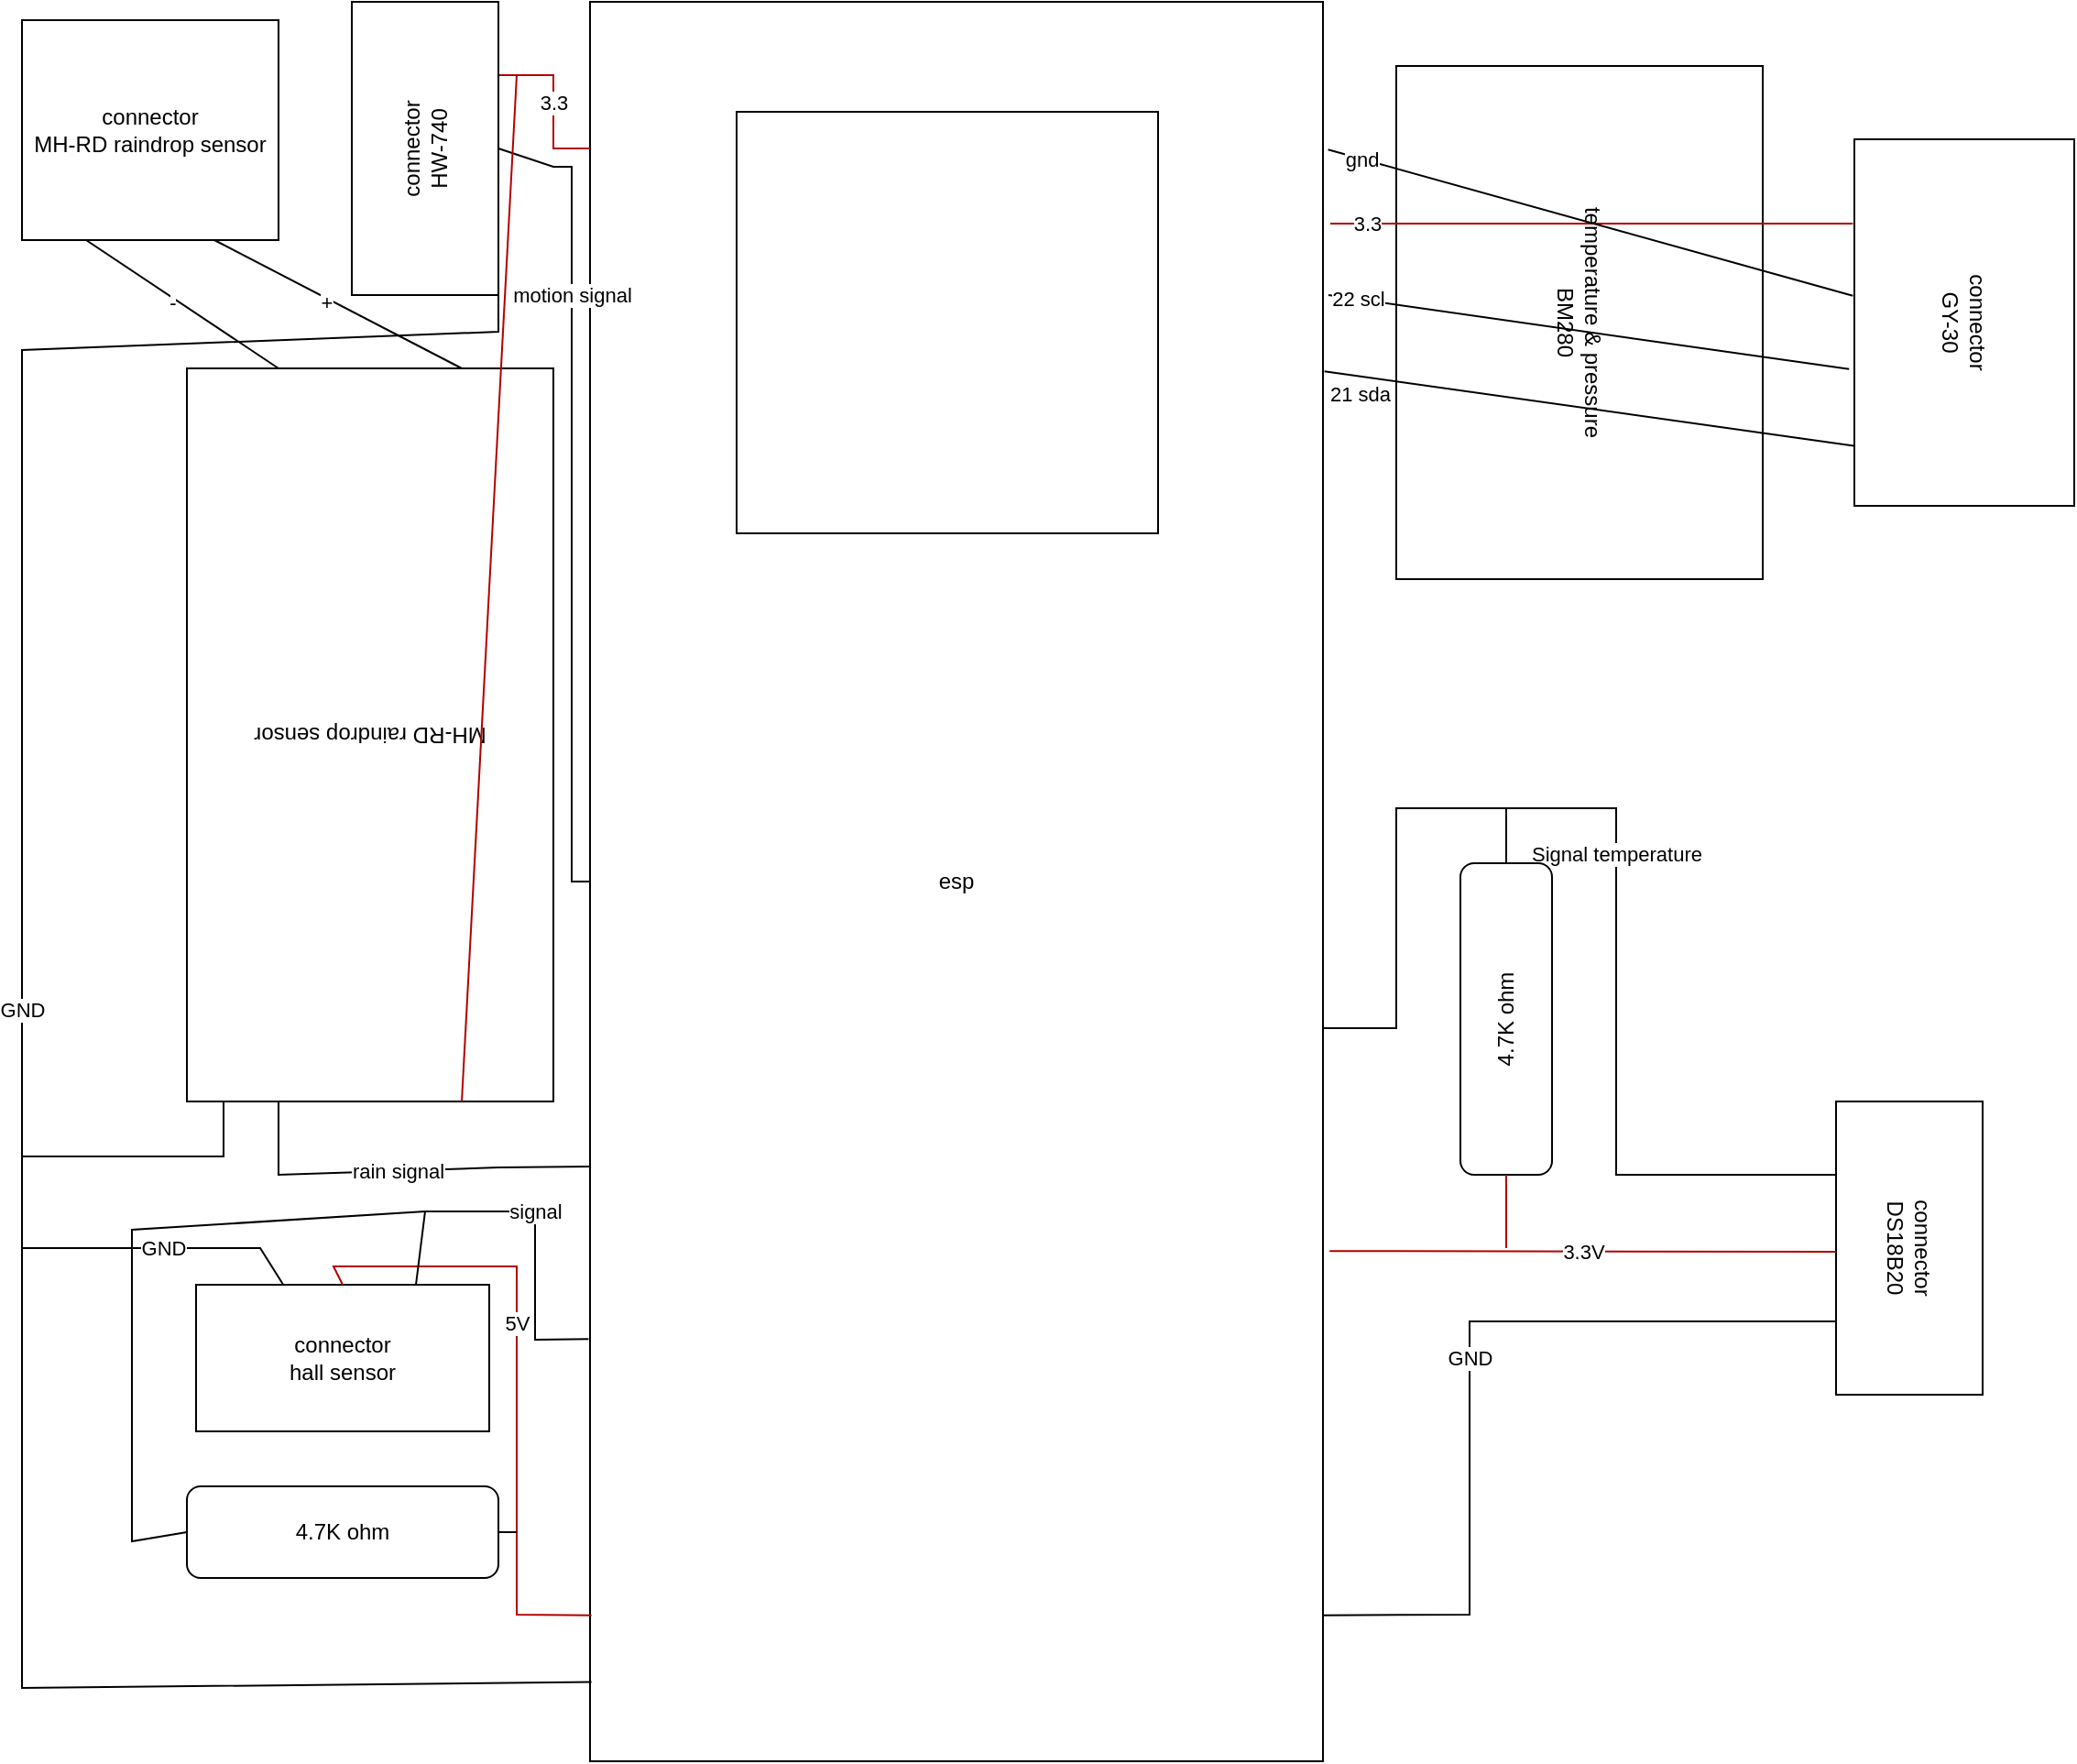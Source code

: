 <mxfile version="14.1.8" type="device" pages="2"><diagram name="ESP32" id="7e0a89b8-554c-2b80-1dc8-d5c74ca68de4"><mxGraphModel dx="2433" dy="1977" grid="1" gridSize="10" guides="1" tooltips="1" connect="1" arrows="1" fold="1" page="1" pageScale="1" pageWidth="1100" pageHeight="850" background="none" math="0" shadow="0"><root><mxCell id="0"/><mxCell id="1" parent="0"/><mxCell id="CY1bHmVIDvM1SkRMgTlF-22" value="temperature &amp;amp; pressure&lt;br&gt;BM280" style="rounded=0;whiteSpace=wrap;html=1;rotation=90;" parent="1" vertex="1"><mxGeometry x="240" y="-125" width="280" height="200" as="geometry"/></mxCell><mxCell id="CY1bHmVIDvM1SkRMgTlF-55" value="connector&lt;br&gt;hall sensor" style="rounded=0;whiteSpace=wrap;html=1;rotation=0;" parent="1" vertex="1"><mxGeometry x="-375" y="500" width="160" height="80" as="geometry"/></mxCell><mxCell id="CY1bHmVIDvM1SkRMgTlF-52" value="4.7K ohm" style="rounded=1;whiteSpace=wrap;html=1;rotation=0;" parent="1" vertex="1"><mxGeometry x="-380" y="610" width="170" height="50" as="geometry"/></mxCell><mxCell id="CY1bHmVIDvM1SkRMgTlF-2" value="" style="endArrow=none;html=1;rounded=0;entryX=0.75;entryY=1;entryDx=0;entryDy=0;exitX=0.25;exitY=1;exitDx=0;exitDy=0;" parent="1" source="CY1bHmVIDvM1SkRMgTlF-48" target="CY1bHmVIDvM1SkRMgTlF-47" edge="1"><mxGeometry width="50" height="50" relative="1" as="geometry"><mxPoint x="-420" y="400" as="sourcePoint"/><mxPoint x="-618" y="360" as="targetPoint"/></mxGeometry></mxCell><mxCell id="CY1bHmVIDvM1SkRMgTlF-4" value="-" style="edgeLabel;html=1;align=center;verticalAlign=middle;resizable=0;points=[];" parent="CY1bHmVIDvM1SkRMgTlF-2" vertex="1" connectable="0"><mxGeometry x="-0.084" y="-2" relative="1" as="geometry"><mxPoint as="offset"/></mxGeometry></mxCell><mxCell id="CY1bHmVIDvM1SkRMgTlF-3" value="" style="endArrow=none;html=1;rounded=0;entryX=0.25;entryY=1;entryDx=0;entryDy=0;exitX=0.75;exitY=1;exitDx=0;exitDy=0;" parent="1" source="CY1bHmVIDvM1SkRMgTlF-48" target="CY1bHmVIDvM1SkRMgTlF-47" edge="1"><mxGeometry width="50" height="50" relative="1" as="geometry"><mxPoint x="-520" y="400" as="sourcePoint"/><mxPoint x="-620" y="400" as="targetPoint"/></mxGeometry></mxCell><mxCell id="CY1bHmVIDvM1SkRMgTlF-5" value="+" style="edgeLabel;html=1;align=center;verticalAlign=middle;resizable=0;points=[];" parent="CY1bHmVIDvM1SkRMgTlF-3" vertex="1" connectable="0"><mxGeometry x="-0.078" y="-2" relative="1" as="geometry"><mxPoint as="offset"/></mxGeometry></mxCell><mxCell id="CY1bHmVIDvM1SkRMgTlF-6" value="esp&lt;br&gt;" style="rounded=0;whiteSpace=wrap;html=1;" parent="1" vertex="1"><mxGeometry x="-160" y="-200" width="400" height="960" as="geometry"/></mxCell><mxCell id="CY1bHmVIDvM1SkRMgTlF-10" value="3.3" style="endArrow=none;html=1;rounded=0;fillColor=#e51400;strokeColor=#B20000;exitX=0.23;exitY=1.007;exitDx=0;exitDy=0;exitPerimeter=0;" parent="1" source="CY1bHmVIDvM1SkRMgTlF-31" edge="1"><mxGeometry x="0.862" width="50" height="50" relative="1" as="geometry"><mxPoint x="960" y="-81" as="sourcePoint"/><mxPoint x="244" y="-79" as="targetPoint"/><Array as="points"><mxPoint x="330" y="-79"/><mxPoint x="290" y="-79"/></Array><mxPoint as="offset"/></mxGeometry></mxCell><mxCell id="CY1bHmVIDvM1SkRMgTlF-11" value="21 sda" style="endArrow=none;html=1;rounded=0;entryX=1.002;entryY=0.21;entryDx=0;entryDy=0;exitX=0.837;exitY=0.996;exitDx=0;exitDy=0;exitPerimeter=0;entryPerimeter=0;" parent="1" source="CY1bHmVIDvM1SkRMgTlF-31" target="CY1bHmVIDvM1SkRMgTlF-6" edge="1"><mxGeometry x="0.859" y="10" width="50" height="50" relative="1" as="geometry"><mxPoint x="920" y="40" as="sourcePoint"/><mxPoint x="-270" y="250" as="targetPoint"/><mxPoint as="offset"/></mxGeometry></mxCell><mxCell id="CY1bHmVIDvM1SkRMgTlF-12" value="" style="whiteSpace=wrap;html=1;aspect=fixed;" parent="1" vertex="1"><mxGeometry x="-80" y="-140" width="230" height="230" as="geometry"/></mxCell><mxCell id="CY1bHmVIDvM1SkRMgTlF-13" value="gnd" style="endArrow=none;html=1;rounded=0;exitX=0.427;exitY=1.007;exitDx=0;exitDy=0;exitPerimeter=0;entryX=1.007;entryY=0.084;entryDx=0;entryDy=0;entryPerimeter=0;" parent="1" source="CY1bHmVIDvM1SkRMgTlF-31" target="CY1bHmVIDvM1SkRMgTlF-6" edge="1"><mxGeometry x="0.869" width="50" height="50" relative="1" as="geometry"><mxPoint x="920" y="-40" as="sourcePoint"/><mxPoint x="350" y="-220" as="targetPoint"/><mxPoint as="offset"/></mxGeometry></mxCell><mxCell id="CY1bHmVIDvM1SkRMgTlF-16" value="Signal temperature" style="endArrow=none;html=1;rounded=0;" parent="1" edge="1"><mxGeometry width="50" height="50" relative="1" as="geometry"><mxPoint x="240" y="360" as="sourcePoint"/><mxPoint x="530" y="440" as="targetPoint"/><Array as="points"><mxPoint x="280" y="360"/><mxPoint x="280" y="240"/><mxPoint x="400" y="240"/><mxPoint x="400" y="440"/></Array></mxGeometry></mxCell><mxCell id="CY1bHmVIDvM1SkRMgTlF-31" value="connector&lt;br&gt;GY-30" style="rounded=0;whiteSpace=wrap;html=1;rotation=90;" parent="1" vertex="1"><mxGeometry x="490" y="-85" width="200" height="120" as="geometry"/></mxCell><mxCell id="CY1bHmVIDvM1SkRMgTlF-32" value="4.7K ohm" style="rounded=1;whiteSpace=wrap;html=1;rotation=-90;" parent="1" vertex="1"><mxGeometry x="255" y="330" width="170" height="50" as="geometry"/></mxCell><mxCell id="CY1bHmVIDvM1SkRMgTlF-34" value="connector&lt;br&gt;DS18B20" style="rounded=0;whiteSpace=wrap;html=1;rotation=90;" parent="1" vertex="1"><mxGeometry x="480" y="440" width="160" height="80" as="geometry"/></mxCell><mxCell id="CY1bHmVIDvM1SkRMgTlF-36" value="GND" style="endArrow=none;html=1;rounded=0;exitX=1;exitY=0.917;exitDx=0;exitDy=0;exitPerimeter=0;" parent="1" source="CY1bHmVIDvM1SkRMgTlF-6" edge="1"><mxGeometry width="50" height="50" relative="1" as="geometry"><mxPoint x="270" y="670" as="sourcePoint"/><mxPoint x="520" y="520" as="targetPoint"/><Array as="points"><mxPoint x="320" y="680"/><mxPoint x="320" y="520"/></Array></mxGeometry></mxCell><mxCell id="CY1bHmVIDvM1SkRMgTlF-37" value="3.3V" style="endArrow=none;html=1;rounded=0;exitX=1.009;exitY=0.71;exitDx=0;exitDy=0;exitPerimeter=0;fillColor=#e51400;strokeColor=#B20000;" parent="1" source="CY1bHmVIDvM1SkRMgTlF-6" edge="1"><mxGeometry width="50" height="50" relative="1" as="geometry"><mxPoint x="410" y="600" as="sourcePoint"/><mxPoint x="520" y="482" as="targetPoint"/></mxGeometry></mxCell><mxCell id="CY1bHmVIDvM1SkRMgTlF-38" value="" style="endArrow=none;html=1;rounded=0;entryX=0;entryY=0.5;entryDx=0;entryDy=0;fillColor=#e51400;strokeColor=#B20000;" parent="1" target="CY1bHmVIDvM1SkRMgTlF-32" edge="1"><mxGeometry width="50" height="50" relative="1" as="geometry"><mxPoint x="340" y="480" as="sourcePoint"/><mxPoint x="440" y="390" as="targetPoint"/></mxGeometry></mxCell><mxCell id="CY1bHmVIDvM1SkRMgTlF-39" value="" style="endArrow=none;html=1;rounded=0;exitX=1;exitY=0.5;exitDx=0;exitDy=0;" parent="1" source="CY1bHmVIDvM1SkRMgTlF-32" edge="1"><mxGeometry width="50" height="50" relative="1" as="geometry"><mxPoint x="380" y="320" as="sourcePoint"/><mxPoint x="340" y="240" as="targetPoint"/></mxGeometry></mxCell><mxCell id="CY1bHmVIDvM1SkRMgTlF-40" value="motion signal" style="endArrow=none;html=1;rounded=0;entryX=0;entryY=0.5;entryDx=0;entryDy=0;exitX=0.5;exitY=1;exitDx=0;exitDy=0;" parent="1" source="CY1bHmVIDvM1SkRMgTlF-43" target="CY1bHmVIDvM1SkRMgTlF-6" edge="1"><mxGeometry x="-0.494" width="50" height="50" relative="1" as="geometry"><mxPoint x="-360" y="280" as="sourcePoint"/><mxPoint x="-380" y="390" as="targetPoint"/><Array as="points"><mxPoint x="-180" y="-110"/><mxPoint x="-170" y="-110"/><mxPoint x="-170" y="280"/></Array><mxPoint as="offset"/></mxGeometry></mxCell><mxCell id="CY1bHmVIDvM1SkRMgTlF-41" value="3.3" style="endArrow=none;html=1;rounded=0;fillColor=#e51400;strokeColor=#B20000;entryX=0.75;entryY=1;entryDx=0;entryDy=0;" parent="1" target="CY1bHmVIDvM1SkRMgTlF-43" edge="1"><mxGeometry width="50" height="50" relative="1" as="geometry"><mxPoint x="-160" y="-120" as="sourcePoint"/><mxPoint x="-360" y="240" as="targetPoint"/><Array as="points"><mxPoint x="-180" y="-120"/><mxPoint x="-180" y="-160"/></Array></mxGeometry></mxCell><mxCell id="CY1bHmVIDvM1SkRMgTlF-42" value="GND" style="endArrow=none;html=1;rounded=0;entryX=0.002;entryY=0.955;entryDx=0;entryDy=0;entryPerimeter=0;exitX=0.25;exitY=1;exitDx=0;exitDy=0;" parent="1" source="CY1bHmVIDvM1SkRMgTlF-43" target="CY1bHmVIDvM1SkRMgTlF-6" edge="1"><mxGeometry width="50" height="50" relative="1" as="geometry"><mxPoint x="-360" y="320" as="sourcePoint"/><mxPoint x="-240" y="670" as="targetPoint"/><Array as="points"><mxPoint x="-210" y="-20"/><mxPoint x="-470" y="-10"/><mxPoint x="-470" y="290"/><mxPoint x="-470" y="550"/><mxPoint x="-470" y="720"/></Array></mxGeometry></mxCell><mxCell id="CY1bHmVIDvM1SkRMgTlF-43" value="connector&lt;br&gt;HW-740" style="rounded=0;whiteSpace=wrap;html=1;rotation=-90;" parent="1" vertex="1"><mxGeometry x="-330" y="-160" width="160" height="80" as="geometry"/></mxCell><mxCell id="CY1bHmVIDvM1SkRMgTlF-46" value="rain signal" style="endArrow=none;html=1;rounded=0;entryX=0;entryY=0.662;entryDx=0;entryDy=0;entryPerimeter=0;exitX=0.75;exitY=0;exitDx=0;exitDy=0;" parent="1" source="CY1bHmVIDvM1SkRMgTlF-47" target="CY1bHmVIDvM1SkRMgTlF-6" edge="1"><mxGeometry width="50" height="50" relative="1" as="geometry"><mxPoint x="-440" y="560" as="sourcePoint"/><mxPoint x="-390" y="510" as="targetPoint"/><Array as="points"><mxPoint x="-330" y="440"/><mxPoint x="-210" y="436"/></Array></mxGeometry></mxCell><mxCell id="CY1bHmVIDvM1SkRMgTlF-47" value="MH-RD raindrop sensor" style="rounded=0;whiteSpace=wrap;html=1;rotation=-180;" parent="1" vertex="1"><mxGeometry x="-380" width="200" height="400" as="geometry"/></mxCell><mxCell id="CY1bHmVIDvM1SkRMgTlF-48" value="connector&lt;br&gt;MH-RD raindrop sensor" style="rounded=0;whiteSpace=wrap;html=1;rotation=0;" parent="1" vertex="1"><mxGeometry x="-470" y="-190" width="140" height="120" as="geometry"/></mxCell><mxCell id="CY1bHmVIDvM1SkRMgTlF-49" value="5V" style="endArrow=none;html=1;rounded=0;entryX=0.002;entryY=0.917;entryDx=0;entryDy=0;entryPerimeter=0;fillColor=#e51400;strokeColor=#B20000;exitX=0.5;exitY=0;exitDx=0;exitDy=0;" parent="1" source="CY1bHmVIDvM1SkRMgTlF-55" target="CY1bHmVIDvM1SkRMgTlF-6" edge="1"><mxGeometry x="-0.169" width="50" height="50" relative="1" as="geometry"><mxPoint x="-240" y="920" as="sourcePoint"/><mxPoint x="-280" y="710" as="targetPoint"/><Array as="points"><mxPoint x="-300" y="490"/><mxPoint x="-200" y="490"/><mxPoint x="-200" y="680"/></Array><mxPoint as="offset"/></mxGeometry></mxCell><mxCell id="CY1bHmVIDvM1SkRMgTlF-53" value="" style="endArrow=none;html=1;rounded=0;exitX=1;exitY=0.5;exitDx=0;exitDy=0;" parent="1" source="CY1bHmVIDvM1SkRMgTlF-52" edge="1"><mxGeometry width="50" height="50" relative="1" as="geometry"><mxPoint x="-40" y="910" as="sourcePoint"/><mxPoint x="-200" y="635" as="targetPoint"/></mxGeometry></mxCell><mxCell id="CY1bHmVIDvM1SkRMgTlF-54" value="" style="endArrow=none;html=1;rounded=0;entryX=0;entryY=0.5;entryDx=0;entryDy=0;" parent="1" target="CY1bHmVIDvM1SkRMgTlF-52" edge="1"><mxGeometry width="50" height="50" relative="1" as="geometry"><mxPoint x="-250" y="460" as="sourcePoint"/><mxPoint x="-60" y="930" as="targetPoint"/><Array as="points"><mxPoint x="-410" y="470"/><mxPoint x="-410" y="640"/></Array></mxGeometry></mxCell><mxCell id="CY1bHmVIDvM1SkRMgTlF-56" value="signal" style="endArrow=none;html=1;rounded=0;entryX=-0.002;entryY=0.76;entryDx=0;entryDy=0;entryPerimeter=0;exitX=0.75;exitY=0;exitDx=0;exitDy=0;" parent="1" source="CY1bHmVIDvM1SkRMgTlF-55" target="CY1bHmVIDvM1SkRMgTlF-6" edge="1"><mxGeometry width="50" height="50" relative="1" as="geometry"><mxPoint x="-200" y="590" as="sourcePoint"/><mxPoint x="-150" y="540" as="targetPoint"/><Array as="points"><mxPoint x="-250" y="460"/><mxPoint x="-190" y="460"/><mxPoint x="-190" y="530"/></Array></mxGeometry></mxCell><mxCell id="CY1bHmVIDvM1SkRMgTlF-57" value="GND" style="endArrow=none;html=1;rounded=0;entryX=0.297;entryY=-0.001;entryDx=0;entryDy=0;entryPerimeter=0;" parent="1" target="CY1bHmVIDvM1SkRMgTlF-55" edge="1"><mxGeometry width="50" height="50" relative="1" as="geometry"><mxPoint x="-470" y="480" as="sourcePoint"/><mxPoint x="-370" y="490" as="targetPoint"/><Array as="points"><mxPoint x="-340" y="480"/></Array></mxGeometry></mxCell><mxCell id="CY1bHmVIDvM1SkRMgTlF-58" value="" style="endArrow=none;html=1;rounded=0;exitX=0.25;exitY=0;exitDx=0;exitDy=0;fillColor=#e51400;strokeColor=#B20000;" parent="1" source="CY1bHmVIDvM1SkRMgTlF-47" edge="1"><mxGeometry width="50" height="50" relative="1" as="geometry"><mxPoint x="-110" y="210" as="sourcePoint"/><mxPoint x="-200" y="-160" as="targetPoint"/></mxGeometry></mxCell><mxCell id="CY1bHmVIDvM1SkRMgTlF-59" value="" style="endArrow=none;html=1;rounded=0;" parent="1" edge="1"><mxGeometry width="50" height="50" relative="1" as="geometry"><mxPoint x="-470" y="430" as="sourcePoint"/><mxPoint x="-360" y="400" as="targetPoint"/><Array as="points"><mxPoint x="-360" y="430"/></Array></mxGeometry></mxCell><mxCell id="CY1bHmVIDvM1SkRMgTlF-60" value="" style="endArrow=none;html=1;rounded=0;exitX=0.627;exitY=1.024;exitDx=0;exitDy=0;exitPerimeter=0;" parent="1" source="CY1bHmVIDvM1SkRMgTlF-31" edge="1"><mxGeometry width="50" height="50" relative="1" as="geometry"><mxPoint x="640.96" y="5.2" as="sourcePoint"/><mxPoint x="243" y="-40" as="targetPoint"/></mxGeometry></mxCell><mxCell id="dKVAYmI0M7pMGqQE5niH-1" value="22 scl" style="edgeLabel;html=1;align=center;verticalAlign=middle;resizable=0;points=[];" parent="CY1bHmVIDvM1SkRMgTlF-60" vertex="1" connectable="0"><mxGeometry x="0.887" relative="1" as="geometry"><mxPoint as="offset"/></mxGeometry></mxCell></root></mxGraphModel></diagram><diagram name="ESB8266" id="w_fiaCtDls2N3LQH7PnC"><mxGraphModel dx="2765" dy="2172" grid="1" gridSize="10" guides="1" tooltips="1" connect="1" arrows="1" fold="1" page="1" pageScale="1" pageWidth="1100" pageHeight="850" background="none" math="0" shadow="0"><root><mxCell id="G-xLUb_2jXpP_YN_U0NL-0"/><mxCell id="G-xLUb_2jXpP_YN_U0NL-1" parent="G-xLUb_2jXpP_YN_U0NL-0"/><mxCell id="G-xLUb_2jXpP_YN_U0NL-25" value="connector&lt;br&gt;HW-740" style="rounded=0;whiteSpace=wrap;html=1;rotation=-90;align=center;verticalAlign=top;" vertex="1" parent="G-xLUb_2jXpP_YN_U0NL-1"><mxGeometry x="-360" y="-180" width="160" height="80" as="geometry"/></mxCell><mxCell id="G-xLUb_2jXpP_YN_U0NL-2" value="temperature &amp;amp; pressure&lt;br&gt;BM280" style="rounded=0;whiteSpace=wrap;html=1;rotation=90;" vertex="1" parent="G-xLUb_2jXpP_YN_U0NL-1"><mxGeometry x="240" y="-125" width="280" height="200" as="geometry"/></mxCell><mxCell id="G-xLUb_2jXpP_YN_U0NL-3" value="connector&lt;br&gt;hall sensor" style="rounded=0;whiteSpace=wrap;html=1;rotation=0;" vertex="1" parent="G-xLUb_2jXpP_YN_U0NL-1"><mxGeometry x="-375" y="500" width="160" height="80" as="geometry"/></mxCell><mxCell id="G-xLUb_2jXpP_YN_U0NL-4" value="4.7K ohm" style="rounded=1;whiteSpace=wrap;html=1;rotation=0;" vertex="1" parent="G-xLUb_2jXpP_YN_U0NL-1"><mxGeometry x="-380" y="610" width="170" height="50" as="geometry"/></mxCell><mxCell id="G-xLUb_2jXpP_YN_U0NL-5" value="" style="endArrow=none;html=1;rounded=0;entryX=0.75;entryY=1;entryDx=0;entryDy=0;exitX=0.25;exitY=1;exitDx=0;exitDy=0;" edge="1" parent="G-xLUb_2jXpP_YN_U0NL-1" source="G-xLUb_2jXpP_YN_U0NL-28" target="G-xLUb_2jXpP_YN_U0NL-27"><mxGeometry width="50" height="50" relative="1" as="geometry"><mxPoint x="-420" y="400" as="sourcePoint"/><mxPoint x="-618" y="360" as="targetPoint"/></mxGeometry></mxCell><mxCell id="G-xLUb_2jXpP_YN_U0NL-6" value="-" style="edgeLabel;html=1;align=center;verticalAlign=middle;resizable=0;points=[];" vertex="1" connectable="0" parent="G-xLUb_2jXpP_YN_U0NL-5"><mxGeometry x="-0.084" y="-2" relative="1" as="geometry"><mxPoint as="offset"/></mxGeometry></mxCell><mxCell id="G-xLUb_2jXpP_YN_U0NL-7" value="" style="endArrow=none;html=1;rounded=0;entryX=0.25;entryY=1;entryDx=0;entryDy=0;exitX=0.75;exitY=1;exitDx=0;exitDy=0;" edge="1" parent="G-xLUb_2jXpP_YN_U0NL-1" source="G-xLUb_2jXpP_YN_U0NL-28" target="G-xLUb_2jXpP_YN_U0NL-27"><mxGeometry width="50" height="50" relative="1" as="geometry"><mxPoint x="-520" y="400" as="sourcePoint"/><mxPoint x="-620" y="400" as="targetPoint"/></mxGeometry></mxCell><mxCell id="G-xLUb_2jXpP_YN_U0NL-8" value="+" style="edgeLabel;html=1;align=center;verticalAlign=middle;resizable=0;points=[];" vertex="1" connectable="0" parent="G-xLUb_2jXpP_YN_U0NL-7"><mxGeometry x="-0.078" y="-2" relative="1" as="geometry"><mxPoint as="offset"/></mxGeometry></mxCell><mxCell id="G-xLUb_2jXpP_YN_U0NL-9" value="esp&lt;br&gt;" style="rounded=0;whiteSpace=wrap;html=1;" vertex="1" parent="G-xLUb_2jXpP_YN_U0NL-1"><mxGeometry x="-160" y="-200" width="400" height="960" as="geometry"/></mxCell><mxCell id="G-xLUb_2jXpP_YN_U0NL-10" value="3.3" style="endArrow=none;html=1;rounded=0;fillColor=#e51400;strokeColor=#B20000;exitX=0.23;exitY=1.007;exitDx=0;exitDy=0;exitPerimeter=0;" edge="1" parent="G-xLUb_2jXpP_YN_U0NL-1" source="G-xLUb_2jXpP_YN_U0NL-15"><mxGeometry x="0.862" width="50" height="50" relative="1" as="geometry"><mxPoint x="960" y="-81" as="sourcePoint"/><mxPoint x="244" y="-79" as="targetPoint"/><Array as="points"><mxPoint x="330" y="-79"/><mxPoint x="290" y="-79"/></Array><mxPoint as="offset"/></mxGeometry></mxCell><mxCell id="G-xLUb_2jXpP_YN_U0NL-11" value="19/D2 sda" style="endArrow=none;html=1;rounded=0;entryX=1.002;entryY=0.21;entryDx=0;entryDy=0;exitX=0.837;exitY=0.996;exitDx=0;exitDy=0;exitPerimeter=0;entryPerimeter=0;" edge="1" parent="G-xLUb_2jXpP_YN_U0NL-1" source="G-xLUb_2jXpP_YN_U0NL-15" target="G-xLUb_2jXpP_YN_U0NL-9"><mxGeometry x="0.93" y="7" width="50" height="50" relative="1" as="geometry"><mxPoint x="920" y="40" as="sourcePoint"/><mxPoint x="-270" y="250" as="targetPoint"/><mxPoint as="offset"/></mxGeometry></mxCell><mxCell id="G-xLUb_2jXpP_YN_U0NL-12" value="" style="whiteSpace=wrap;html=1;aspect=fixed;" vertex="1" parent="G-xLUb_2jXpP_YN_U0NL-1"><mxGeometry x="-80" y="-140" width="230" height="230" as="geometry"/></mxCell><mxCell id="G-xLUb_2jXpP_YN_U0NL-13" value="gnd" style="endArrow=none;html=1;rounded=0;exitX=0.427;exitY=1.007;exitDx=0;exitDy=0;exitPerimeter=0;entryX=1.007;entryY=0.084;entryDx=0;entryDy=0;entryPerimeter=0;" edge="1" parent="G-xLUb_2jXpP_YN_U0NL-1" source="G-xLUb_2jXpP_YN_U0NL-15" target="G-xLUb_2jXpP_YN_U0NL-9"><mxGeometry x="0.869" width="50" height="50" relative="1" as="geometry"><mxPoint x="920" y="-40" as="sourcePoint"/><mxPoint x="350" y="-220" as="targetPoint"/><mxPoint as="offset"/></mxGeometry></mxCell><mxCell id="G-xLUb_2jXpP_YN_U0NL-14" value="16/D8 Signal temperature" style="endArrow=none;html=1;rounded=0;" edge="1" parent="G-xLUb_2jXpP_YN_U0NL-1"><mxGeometry x="-0.279" y="10" width="50" height="50" relative="1" as="geometry"><mxPoint x="240" y="360" as="sourcePoint"/><mxPoint x="530" y="440" as="targetPoint"/><Array as="points"><mxPoint x="280" y="360"/><mxPoint x="280" y="240"/><mxPoint x="400" y="240"/><mxPoint x="400" y="440"/></Array><mxPoint as="offset"/></mxGeometry></mxCell><mxCell id="G-xLUb_2jXpP_YN_U0NL-15" value="connector&lt;br&gt;GY-30" style="rounded=0;whiteSpace=wrap;html=1;rotation=90;" vertex="1" parent="G-xLUb_2jXpP_YN_U0NL-1"><mxGeometry x="490" y="-85" width="200" height="120" as="geometry"/></mxCell><mxCell id="G-xLUb_2jXpP_YN_U0NL-16" value="4.7K ohm" style="rounded=1;whiteSpace=wrap;html=1;rotation=-90;" vertex="1" parent="G-xLUb_2jXpP_YN_U0NL-1"><mxGeometry x="255" y="330" width="170" height="50" as="geometry"/></mxCell><mxCell id="G-xLUb_2jXpP_YN_U0NL-17" value="connector&lt;br&gt;DS18B20" style="rounded=0;whiteSpace=wrap;html=1;rotation=90;" vertex="1" parent="G-xLUb_2jXpP_YN_U0NL-1"><mxGeometry x="480" y="440" width="160" height="80" as="geometry"/></mxCell><mxCell id="G-xLUb_2jXpP_YN_U0NL-18" value="GND" style="endArrow=none;html=1;rounded=0;exitX=1;exitY=0.917;exitDx=0;exitDy=0;exitPerimeter=0;" edge="1" parent="G-xLUb_2jXpP_YN_U0NL-1" source="G-xLUb_2jXpP_YN_U0NL-9"><mxGeometry width="50" height="50" relative="1" as="geometry"><mxPoint x="270" y="670" as="sourcePoint"/><mxPoint x="520" y="520" as="targetPoint"/><Array as="points"><mxPoint x="320" y="680"/><mxPoint x="320" y="520"/></Array></mxGeometry></mxCell><mxCell id="G-xLUb_2jXpP_YN_U0NL-19" value="3.3V" style="endArrow=none;html=1;rounded=0;exitX=1.009;exitY=0.71;exitDx=0;exitDy=0;exitPerimeter=0;fillColor=#e51400;strokeColor=#B20000;" edge="1" parent="G-xLUb_2jXpP_YN_U0NL-1" source="G-xLUb_2jXpP_YN_U0NL-9"><mxGeometry width="50" height="50" relative="1" as="geometry"><mxPoint x="410" y="600" as="sourcePoint"/><mxPoint x="520" y="482" as="targetPoint"/></mxGeometry></mxCell><mxCell id="G-xLUb_2jXpP_YN_U0NL-20" value="" style="endArrow=none;html=1;rounded=0;entryX=0;entryY=0.5;entryDx=0;entryDy=0;fillColor=#e51400;strokeColor=#B20000;" edge="1" parent="G-xLUb_2jXpP_YN_U0NL-1" target="G-xLUb_2jXpP_YN_U0NL-16"><mxGeometry width="50" height="50" relative="1" as="geometry"><mxPoint x="340" y="480" as="sourcePoint"/><mxPoint x="440" y="390" as="targetPoint"/></mxGeometry></mxCell><mxCell id="G-xLUb_2jXpP_YN_U0NL-21" value="" style="endArrow=none;html=1;rounded=0;exitX=1;exitY=0.5;exitDx=0;exitDy=0;" edge="1" parent="G-xLUb_2jXpP_YN_U0NL-1" source="G-xLUb_2jXpP_YN_U0NL-16"><mxGeometry width="50" height="50" relative="1" as="geometry"><mxPoint x="380" y="320" as="sourcePoint"/><mxPoint x="340" y="240" as="targetPoint"/></mxGeometry></mxCell><mxCell id="G-xLUb_2jXpP_YN_U0NL-22" value="5/D5 motion signal" style="endArrow=none;html=1;rounded=0;entryX=0;entryY=0.5;entryDx=0;entryDy=0;exitX=0.5;exitY=1;exitDx=0;exitDy=0;" edge="1" parent="G-xLUb_2jXpP_YN_U0NL-1" source="G-xLUb_2jXpP_YN_U0NL-25" target="G-xLUb_2jXpP_YN_U0NL-9"><mxGeometry x="-0.963" y="-18" width="50" height="50" relative="1" as="geometry"><mxPoint x="-360" y="280" as="sourcePoint"/><mxPoint x="-380" y="390" as="targetPoint"/><Array as="points"><mxPoint x="-180" y="-110"/><mxPoint x="-170" y="-110"/><mxPoint x="-170" y="280"/></Array><mxPoint as="offset"/></mxGeometry></mxCell><mxCell id="G-xLUb_2jXpP_YN_U0NL-23" value="3.3" style="endArrow=none;html=1;rounded=0;fillColor=#e51400;strokeColor=#B20000;entryX=0.75;entryY=1;entryDx=0;entryDy=0;" edge="1" parent="G-xLUb_2jXpP_YN_U0NL-1" target="G-xLUb_2jXpP_YN_U0NL-25"><mxGeometry width="50" height="50" relative="1" as="geometry"><mxPoint x="-160" y="-120" as="sourcePoint"/><mxPoint x="-360" y="240" as="targetPoint"/><Array as="points"><mxPoint x="-180" y="-120"/><mxPoint x="-180" y="-160"/></Array></mxGeometry></mxCell><mxCell id="G-xLUb_2jXpP_YN_U0NL-24" value="GND" style="endArrow=none;html=1;rounded=0;entryX=0.002;entryY=0.955;entryDx=0;entryDy=0;entryPerimeter=0;exitX=0.25;exitY=1;exitDx=0;exitDy=0;" edge="1" parent="G-xLUb_2jXpP_YN_U0NL-1" source="G-xLUb_2jXpP_YN_U0NL-25" target="G-xLUb_2jXpP_YN_U0NL-9"><mxGeometry width="50" height="50" relative="1" as="geometry"><mxPoint x="-360" y="320" as="sourcePoint"/><mxPoint x="-240" y="670" as="targetPoint"/><Array as="points"><mxPoint x="-210" y="-20"/><mxPoint x="-470" y="-10"/><mxPoint x="-470" y="290"/><mxPoint x="-470" y="550"/><mxPoint x="-470" y="720"/></Array></mxGeometry></mxCell><mxCell id="G-xLUb_2jXpP_YN_U0NL-26" value="6/D6 rain signal" style="endArrow=none;html=1;rounded=0;entryX=0;entryY=0.662;entryDx=0;entryDy=0;entryPerimeter=0;exitX=0.75;exitY=0;exitDx=0;exitDy=0;" edge="1" parent="G-xLUb_2jXpP_YN_U0NL-1" source="G-xLUb_2jXpP_YN_U0NL-27" target="G-xLUb_2jXpP_YN_U0NL-9"><mxGeometry width="50" height="50" relative="1" as="geometry"><mxPoint x="-440" y="560" as="sourcePoint"/><mxPoint x="-390" y="510" as="targetPoint"/><Array as="points"><mxPoint x="-330" y="440"/><mxPoint x="-210" y="436"/></Array></mxGeometry></mxCell><mxCell id="G-xLUb_2jXpP_YN_U0NL-27" value="MH-RD raindrop sensor" style="rounded=0;whiteSpace=wrap;html=1;rotation=-180;" vertex="1" parent="G-xLUb_2jXpP_YN_U0NL-1"><mxGeometry x="-380" width="200" height="400" as="geometry"/></mxCell><mxCell id="G-xLUb_2jXpP_YN_U0NL-28" value="connector&lt;br&gt;MH-RD raindrop sensor" style="rounded=0;whiteSpace=wrap;html=1;rotation=0;" vertex="1" parent="G-xLUb_2jXpP_YN_U0NL-1"><mxGeometry x="-470" y="-190" width="140" height="120" as="geometry"/></mxCell><mxCell id="G-xLUb_2jXpP_YN_U0NL-29" value="5V" style="endArrow=none;html=1;rounded=0;entryX=0.002;entryY=0.917;entryDx=0;entryDy=0;entryPerimeter=0;fillColor=#e51400;strokeColor=#B20000;exitX=0.5;exitY=0;exitDx=0;exitDy=0;" edge="1" parent="G-xLUb_2jXpP_YN_U0NL-1" source="G-xLUb_2jXpP_YN_U0NL-3" target="G-xLUb_2jXpP_YN_U0NL-9"><mxGeometry x="-0.169" width="50" height="50" relative="1" as="geometry"><mxPoint x="-240" y="920" as="sourcePoint"/><mxPoint x="-280" y="710" as="targetPoint"/><Array as="points"><mxPoint x="-300" y="490"/><mxPoint x="-200" y="490"/><mxPoint x="-200" y="680"/></Array><mxPoint as="offset"/></mxGeometry></mxCell><mxCell id="G-xLUb_2jXpP_YN_U0NL-30" value="" style="endArrow=none;html=1;rounded=0;exitX=1;exitY=0.5;exitDx=0;exitDy=0;" edge="1" parent="G-xLUb_2jXpP_YN_U0NL-1" source="G-xLUb_2jXpP_YN_U0NL-4"><mxGeometry width="50" height="50" relative="1" as="geometry"><mxPoint x="-40" y="910" as="sourcePoint"/><mxPoint x="-200" y="635" as="targetPoint"/></mxGeometry></mxCell><mxCell id="G-xLUb_2jXpP_YN_U0NL-31" value="" style="endArrow=none;html=1;rounded=0;entryX=0;entryY=0.5;entryDx=0;entryDy=0;" edge="1" parent="G-xLUb_2jXpP_YN_U0NL-1" target="G-xLUb_2jXpP_YN_U0NL-4"><mxGeometry width="50" height="50" relative="1" as="geometry"><mxPoint x="-250" y="460" as="sourcePoint"/><mxPoint x="-60" y="930" as="targetPoint"/><Array as="points"><mxPoint x="-410" y="470"/><mxPoint x="-410" y="640"/></Array></mxGeometry></mxCell><mxCell id="G-xLUb_2jXpP_YN_U0NL-32" value="signal 7/D7" style="endArrow=none;html=1;rounded=0;entryX=-0.002;entryY=0.76;entryDx=0;entryDy=0;entryPerimeter=0;exitX=0.75;exitY=0;exitDx=0;exitDy=0;" edge="1" parent="G-xLUb_2jXpP_YN_U0NL-1" source="G-xLUb_2jXpP_YN_U0NL-3" target="G-xLUb_2jXpP_YN_U0NL-9"><mxGeometry width="50" height="50" relative="1" as="geometry"><mxPoint x="-200" y="590" as="sourcePoint"/><mxPoint x="-150" y="540" as="targetPoint"/><Array as="points"><mxPoint x="-250" y="460"/><mxPoint x="-190" y="460"/><mxPoint x="-190" y="530"/></Array></mxGeometry></mxCell><mxCell id="G-xLUb_2jXpP_YN_U0NL-33" value="GND" style="endArrow=none;html=1;rounded=0;entryX=0.297;entryY=-0.001;entryDx=0;entryDy=0;entryPerimeter=0;" edge="1" parent="G-xLUb_2jXpP_YN_U0NL-1" target="G-xLUb_2jXpP_YN_U0NL-3"><mxGeometry width="50" height="50" relative="1" as="geometry"><mxPoint x="-470" y="480" as="sourcePoint"/><mxPoint x="-370" y="490" as="targetPoint"/><Array as="points"><mxPoint x="-340" y="480"/></Array></mxGeometry></mxCell><mxCell id="G-xLUb_2jXpP_YN_U0NL-34" value="" style="endArrow=none;html=1;rounded=0;exitX=0.25;exitY=0;exitDx=0;exitDy=0;fillColor=#e51400;strokeColor=#B20000;" edge="1" parent="G-xLUb_2jXpP_YN_U0NL-1" source="G-xLUb_2jXpP_YN_U0NL-27"><mxGeometry width="50" height="50" relative="1" as="geometry"><mxPoint x="-110" y="210" as="sourcePoint"/><mxPoint x="-180" y="-130" as="targetPoint"/></mxGeometry></mxCell><mxCell id="G-xLUb_2jXpP_YN_U0NL-35" value="" style="endArrow=none;html=1;rounded=0;" edge="1" parent="G-xLUb_2jXpP_YN_U0NL-1"><mxGeometry width="50" height="50" relative="1" as="geometry"><mxPoint x="-470" y="430" as="sourcePoint"/><mxPoint x="-360" y="400" as="targetPoint"/><Array as="points"><mxPoint x="-360" y="430"/></Array></mxGeometry></mxCell><mxCell id="G-xLUb_2jXpP_YN_U0NL-36" value="" style="endArrow=none;html=1;rounded=0;exitX=0.627;exitY=1.024;exitDx=0;exitDy=0;exitPerimeter=0;" edge="1" parent="G-xLUb_2jXpP_YN_U0NL-1" source="G-xLUb_2jXpP_YN_U0NL-15"><mxGeometry width="50" height="50" relative="1" as="geometry"><mxPoint x="640.96" y="5.2" as="sourcePoint"/><mxPoint x="243" y="-40" as="targetPoint"/></mxGeometry></mxCell><mxCell id="G-xLUb_2jXpP_YN_U0NL-37" value="20/D1 scl" style="edgeLabel;html=1;align=center;verticalAlign=middle;resizable=0;points=[];" vertex="1" connectable="0" parent="G-xLUb_2jXpP_YN_U0NL-36"><mxGeometry x="0.887" relative="1" as="geometry"><mxPoint as="offset"/></mxGeometry></mxCell></root></mxGraphModel></diagram></mxfile>